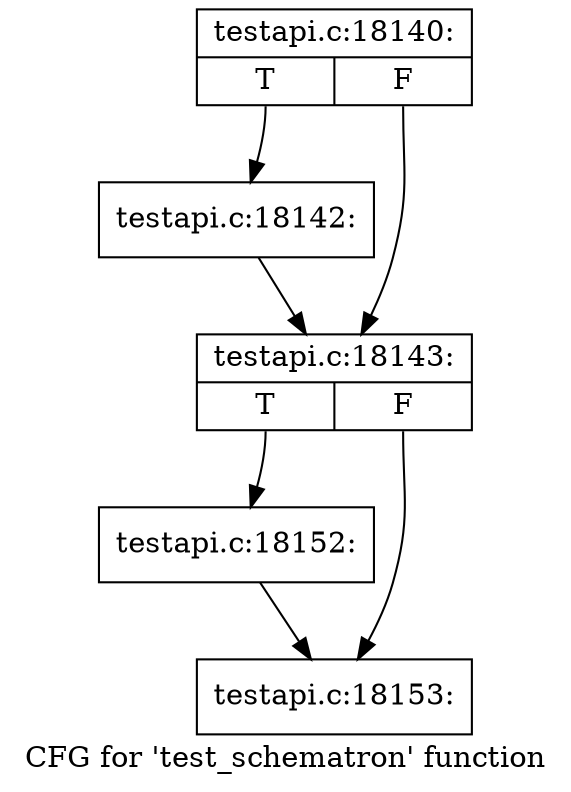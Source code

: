 digraph "CFG for 'test_schematron' function" {
	label="CFG for 'test_schematron' function";

	Node0x4a82430 [shape=record,label="{testapi.c:18140:|{<s0>T|<s1>F}}"];
	Node0x4a82430:s0 -> Node0x4a87e00;
	Node0x4a82430:s1 -> Node0x4a87e50;
	Node0x4a87e00 [shape=record,label="{testapi.c:18142:}"];
	Node0x4a87e00 -> Node0x4a87e50;
	Node0x4a87e50 [shape=record,label="{testapi.c:18143:|{<s0>T|<s1>F}}"];
	Node0x4a87e50:s0 -> Node0x4a8a060;
	Node0x4a87e50:s1 -> Node0x4a8a5d0;
	Node0x4a8a060 [shape=record,label="{testapi.c:18152:}"];
	Node0x4a8a060 -> Node0x4a8a5d0;
	Node0x4a8a5d0 [shape=record,label="{testapi.c:18153:}"];
}
